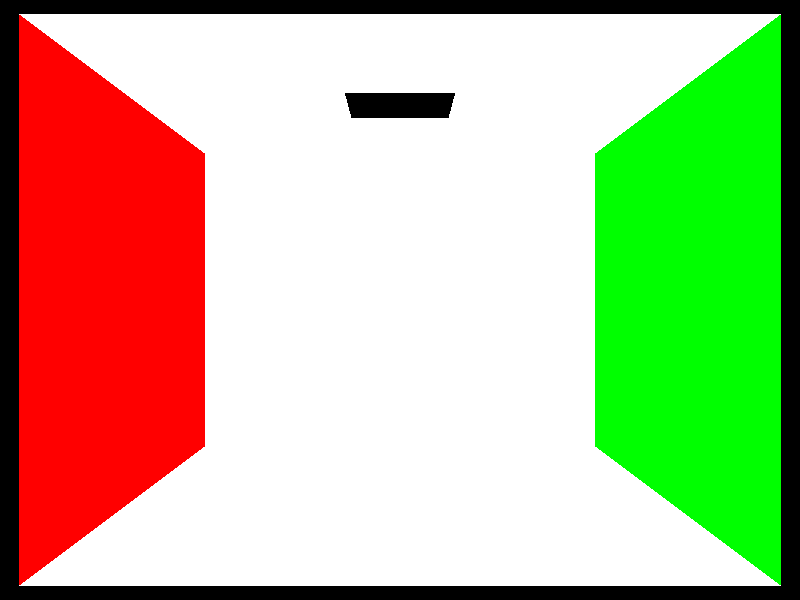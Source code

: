 // Cornell Box
// Adapted from original
// Author: Ryan Schmitt

camera {
  location  <0, 5, 15.5>
  up        <0,  1,  0>
  right     <1, 0,  0>
  look_at   <0, 5, 0>
}

//light_source {<0, 5, 15> color rgb <0.1, 0.1, 0.1>}
light_source {<0, 9.5, 0> color rgb <0.8, 0.8, 0.7>}
//TOP LIGHT
//triangle { <-1,11,1>, <-1,11,-1>, <1,11,-1>
   //pigment { color rgb <0.5, 0.5, 0.45> }
   //finish { emissive 2 }
//}
//triangle { <1,11,1>, <-1,11,1>, <1,11,-1>
   //pigment { color rgb <0.5, 0.5, 0.45> }
   //finish { emissive 2 }
//}


//Short box
box { <-1,-1,-1>, <1,1,1>
   rotate <0, -20, 0>
   scale 1.5
   translate <1.5, 1.5, 1.5>
   pigment { color rgb <1,1,1> }
   finish { ambient 0 diffuse 0.5 }
}

//Tall box
box { <-1,-1,-1>, <1,1,1>
   rotate <0, 20, 0>
   scale <1.5, 3, 1.5>
   translate <-2, 3, -2>
   pigment { color rgb <1,1,1> }
   finish { ambient 0 diffuse 0.5 }
}

// THE ROOM

// floor @ y=0
triangle { <-5,0,5>, <5,0,-5>, <-5,0,-5>
   pigment { color rgb <1,1,1> }
   finish { ambient 0 diffuse 0.5 }
}
triangle { <-5,0,5>, <5,0,5>, <5,0,-5>
   pigment { color rgb <1,1,1> }
   finish { ambient 0 diffuse 0.5 }
}

// right wall
triangle { <5,0,5>, <5,10,5>, <5,0,-5>
   pigment { color rgb <1,0,0> }
   finish { ambient 0 diffuse 0.5 }
}
triangle { <5,10,5>, <5,10,-5>, <5,0,-5>
   pigment { color rgb <1,0,0> }
   finish { ambient 0 diffuse 0.5 }
}

// left wall
triangle { <-5,0,5>, <-5,0,-5>, <-5,10,-5>
   pigment { color rgb <0,1,0> }
   finish { ambient 0 diffuse 0.5 }
}
triangle { <-5,10,5>, <-5,0,5>, <-5,10,-5>
   pigment { color rgb <0,1,0> }
   finish { ambient 0 diffuse 0.5 }
}

// back wall
triangle { <5,10,-5>, <-5,10,-5>, <5,0,-5>
   pigment { color rgb <1,1,1> }
   finish { ambient 0 diffuse 0.5 }
}
triangle { <5,0,-5>, <-5,10,-5>, <-5,0,-5>
   pigment { color rgb <1,1,1> }
   finish { ambient 0 diffuse 0.5 }
}

// ceiling @ y=10, w/ a 1x1 hole in the middle
//big left part
triangle { <-5,10,5>, <-5,10,-5>, <-1,10,5>
   pigment { color rgb <1,1,1> }
   finish { ambient 0 diffuse 0.5 }
}
triangle { <-1,10,5>, <-5,10,-5>, <-1,10,-5>
   pigment { color rgb <1,1,1> }
   finish { ambient 0 diffuse 0.5 }
}
//big right part
triangle { <5,10,5>, <1,10,5>, <1,10,-5>
   pigment { color rgb <1,1,1> }
   finish { ambient 0 diffuse 0.5 }
}
triangle { <5,10,5>, <1,10,-5>, <5,10,-5>
   pigment { color rgb <1,1,1> }
   finish { ambient 0 diffuse 0.5 }
}
//little front part
triangle { <-1,10,5>, <1,10,1>, <1,10,5>
   pigment { color rgb <1,1,1> }
   finish { ambient 0 diffuse 0.5 }
}
triangle { <-1,10,5>, <-1,10,1>, <1,10,1>
   pigment { color rgb <1,1,1> }
   finish { ambient 0 diffuse 0.5 }
}
//little back part
triangle { <-1,10,-1>, <1,10,-5>, <1,10,-1>
   pigment { color rgb <1,1,1> }
   finish { ambient 0 diffuse 0.5 }
}
triangle { <-1,10,-1>, <-1,10,-5>, <1,10,-5>
   pigment { color rgb <1,1,1> }
   finish { ambient 0 diffuse 0.5 }
}



